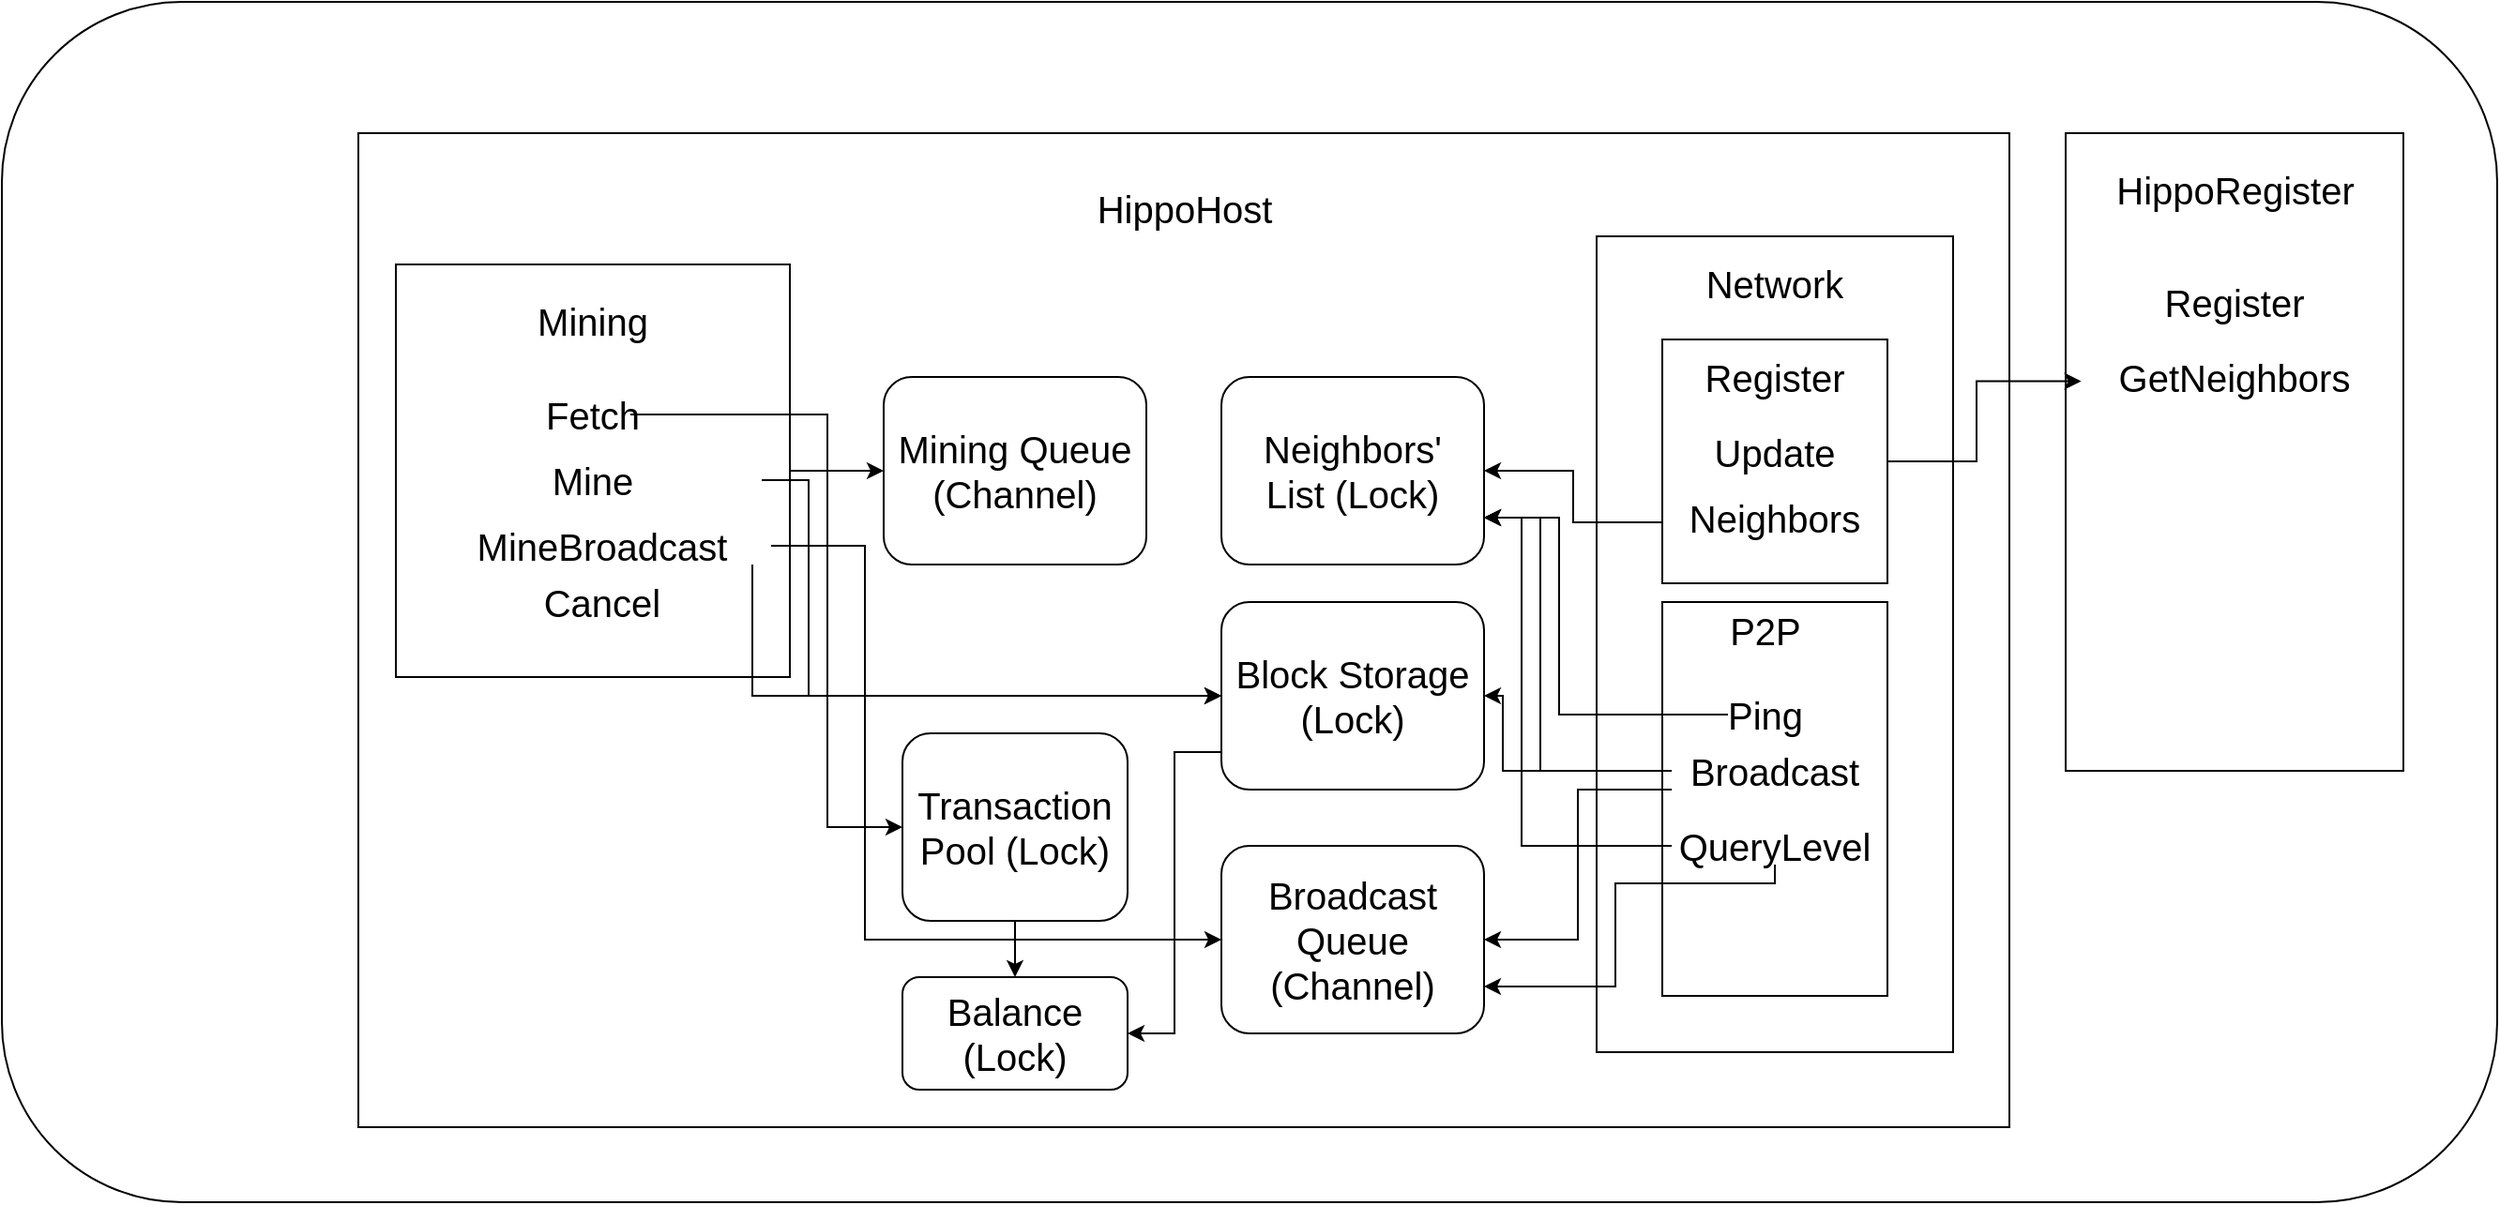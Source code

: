 <mxfile version="13.6.5">
    <diagram id="KKKDXG71EYT6HV6wGkBY" name="Page-1">
        <mxGraphModel dx="517" dy="392" grid="1" gridSize="10" guides="1" tooltips="1" connect="1" arrows="1" fold="1" page="1" pageScale="1" pageWidth="1400" pageHeight="850" math="0" shadow="0">
            <root>
                <mxCell id="0"/>
                <mxCell id="1" parent="0"/>
                <mxCell id="2" value="" style="rounded=1;whiteSpace=wrap;html=1;" vertex="1" parent="1">
                    <mxGeometry x="40" y="160" width="1330" height="640" as="geometry"/>
                </mxCell>
                <mxCell id="3" value="" style="rounded=0;whiteSpace=wrap;html=1;" vertex="1" parent="1">
                    <mxGeometry x="230" y="230" width="880" height="530" as="geometry"/>
                </mxCell>
                <mxCell id="4" value="" style="rounded=0;whiteSpace=wrap;html=1;" vertex="1" parent="1">
                    <mxGeometry x="1140" y="230" width="180" height="340" as="geometry"/>
                </mxCell>
                <mxCell id="5" value="HippoHost" style="text;html=1;align=center;verticalAlign=middle;resizable=0;points=[];autosize=1;fontSize=20;" vertex="1" parent="1">
                    <mxGeometry x="615" y="255" width="110" height="30" as="geometry"/>
                </mxCell>
                <mxCell id="6" value="HippoRegister" style="text;html=1;align=center;verticalAlign=middle;resizable=0;points=[];autosize=1;fontSize=20;" vertex="1" parent="1">
                    <mxGeometry x="1160" y="245" width="140" height="30" as="geometry"/>
                </mxCell>
                <mxCell id="7" value="Register&lt;br&gt;" style="text;html=1;strokeColor=none;fillColor=none;align=center;verticalAlign=middle;whiteSpace=wrap;rounded=0;fontSize=20;" vertex="1" parent="1">
                    <mxGeometry x="1210" y="310" width="40" height="20" as="geometry"/>
                </mxCell>
                <mxCell id="8" value="GetNeighbors&lt;br&gt;" style="text;html=1;strokeColor=none;fillColor=none;align=center;verticalAlign=middle;whiteSpace=wrap;rounded=0;fontSize=20;" vertex="1" parent="1">
                    <mxGeometry x="1210" y="350" width="40" height="20" as="geometry"/>
                </mxCell>
                <mxCell id="11" value="" style="rounded=0;whiteSpace=wrap;html=1;fontSize=20;" vertex="1" parent="1">
                    <mxGeometry x="890" y="285" width="190" height="435" as="geometry"/>
                </mxCell>
                <mxCell id="12" value="Network" style="text;html=1;strokeColor=none;fillColor=none;align=center;verticalAlign=middle;whiteSpace=wrap;rounded=0;fontSize=20;" vertex="1" parent="1">
                    <mxGeometry x="965" y="300" width="40" height="20" as="geometry"/>
                </mxCell>
                <mxCell id="19" style="edgeStyle=orthogonalEdgeStyle;rounded=0;orthogonalLoop=1;jettySize=auto;html=1;entryX=0.046;entryY=0.389;entryDx=0;entryDy=0;entryPerimeter=0;fontSize=20;" edge="1" parent="1" source="13" target="4">
                    <mxGeometry relative="1" as="geometry"/>
                </mxCell>
                <mxCell id="20" style="edgeStyle=orthogonalEdgeStyle;rounded=0;orthogonalLoop=1;jettySize=auto;html=1;exitX=0;exitY=0.75;exitDx=0;exitDy=0;entryX=1;entryY=0.5;entryDx=0;entryDy=0;fontSize=20;" edge="1" parent="1" source="13" target="18">
                    <mxGeometry relative="1" as="geometry"/>
                </mxCell>
                <mxCell id="13" value="" style="rounded=0;whiteSpace=wrap;html=1;fontSize=20;" vertex="1" parent="1">
                    <mxGeometry x="925" y="340" width="120" height="130" as="geometry"/>
                </mxCell>
                <mxCell id="14" value="Register" style="text;html=1;strokeColor=none;fillColor=none;align=center;verticalAlign=middle;whiteSpace=wrap;rounded=0;fontSize=20;" vertex="1" parent="1">
                    <mxGeometry x="965" y="350" width="40" height="20" as="geometry"/>
                </mxCell>
                <mxCell id="15" value="Update" style="text;html=1;strokeColor=none;fillColor=none;align=center;verticalAlign=middle;whiteSpace=wrap;rounded=0;fontSize=20;" vertex="1" parent="1">
                    <mxGeometry x="965" y="390" width="40" height="20" as="geometry"/>
                </mxCell>
                <mxCell id="16" value="Neighbors" style="text;html=1;strokeColor=none;fillColor=none;align=center;verticalAlign=middle;whiteSpace=wrap;rounded=0;fontSize=20;" vertex="1" parent="1">
                    <mxGeometry x="965" y="425" width="40" height="20" as="geometry"/>
                </mxCell>
                <mxCell id="18" value="Neighbors'&lt;br&gt;List (Lock)" style="rounded=1;whiteSpace=wrap;html=1;fontSize=20;" vertex="1" parent="1">
                    <mxGeometry x="690" y="360" width="140" height="100" as="geometry"/>
                </mxCell>
                <mxCell id="21" value="" style="rounded=0;whiteSpace=wrap;html=1;fontSize=20;" vertex="1" parent="1">
                    <mxGeometry x="925" y="480" width="120" height="210" as="geometry"/>
                </mxCell>
                <mxCell id="22" value="P2P&lt;br&gt;" style="text;html=1;strokeColor=none;fillColor=none;align=center;verticalAlign=middle;whiteSpace=wrap;rounded=0;fontSize=20;" vertex="1" parent="1">
                    <mxGeometry x="960" y="485" width="40" height="20" as="geometry"/>
                </mxCell>
                <mxCell id="27" style="edgeStyle=orthogonalEdgeStyle;rounded=0;orthogonalLoop=1;jettySize=auto;html=1;entryX=1;entryY=0.75;entryDx=0;entryDy=0;fontSize=20;" edge="1" parent="1" source="23" target="18">
                    <mxGeometry relative="1" as="geometry">
                        <Array as="points">
                            <mxPoint x="870" y="540"/>
                            <mxPoint x="870" y="435"/>
                        </Array>
                    </mxGeometry>
                </mxCell>
                <mxCell id="23" value="Ping" style="text;html=1;strokeColor=none;fillColor=none;align=center;verticalAlign=middle;whiteSpace=wrap;rounded=0;fontSize=20;" vertex="1" parent="1">
                    <mxGeometry x="960" y="530" width="40" height="20" as="geometry"/>
                </mxCell>
                <mxCell id="28" style="edgeStyle=orthogonalEdgeStyle;rounded=0;orthogonalLoop=1;jettySize=auto;html=1;entryX=1;entryY=0.75;entryDx=0;entryDy=0;fontSize=20;" edge="1" parent="1" source="24" target="18">
                    <mxGeometry relative="1" as="geometry">
                        <Array as="points">
                            <mxPoint x="860" y="570"/>
                            <mxPoint x="860" y="435"/>
                        </Array>
                    </mxGeometry>
                </mxCell>
                <mxCell id="34" style="edgeStyle=orthogonalEdgeStyle;rounded=0;orthogonalLoop=1;jettySize=auto;html=1;entryX=1;entryY=0.5;entryDx=0;entryDy=0;fontSize=20;" edge="1" parent="1" source="24" target="33">
                    <mxGeometry relative="1" as="geometry">
                        <Array as="points">
                            <mxPoint x="880" y="580"/>
                            <mxPoint x="880" y="660"/>
                        </Array>
                    </mxGeometry>
                </mxCell>
                <mxCell id="35" style="edgeStyle=orthogonalEdgeStyle;rounded=0;orthogonalLoop=1;jettySize=auto;html=1;entryX=1;entryY=0.5;entryDx=0;entryDy=0;fontSize=20;" edge="1" parent="1" source="24" target="32">
                    <mxGeometry relative="1" as="geometry">
                        <Array as="points">
                            <mxPoint x="840" y="570"/>
                            <mxPoint x="840" y="530"/>
                        </Array>
                    </mxGeometry>
                </mxCell>
                <mxCell id="24" value="Broadcast" style="text;html=1;strokeColor=none;fillColor=none;align=center;verticalAlign=middle;whiteSpace=wrap;rounded=0;fontSize=20;" vertex="1" parent="1">
                    <mxGeometry x="930" y="560" width="110" height="20" as="geometry"/>
                </mxCell>
                <mxCell id="30" style="edgeStyle=orthogonalEdgeStyle;rounded=0;orthogonalLoop=1;jettySize=auto;html=1;entryX=1;entryY=0.75;entryDx=0;entryDy=0;fontSize=20;" edge="1" parent="1" source="29" target="18">
                    <mxGeometry relative="1" as="geometry">
                        <Array as="points">
                            <mxPoint x="850" y="610"/>
                            <mxPoint x="850" y="435"/>
                        </Array>
                    </mxGeometry>
                </mxCell>
                <mxCell id="36" style="edgeStyle=orthogonalEdgeStyle;rounded=0;orthogonalLoop=1;jettySize=auto;html=1;entryX=1;entryY=0.75;entryDx=0;entryDy=0;fontSize=20;" edge="1" parent="1" source="29" target="33">
                    <mxGeometry relative="1" as="geometry">
                        <Array as="points">
                            <mxPoint x="985" y="630"/>
                            <mxPoint x="900" y="630"/>
                            <mxPoint x="900" y="685"/>
                        </Array>
                    </mxGeometry>
                </mxCell>
                <mxCell id="29" value="QueryLevel" style="text;html=1;strokeColor=none;fillColor=none;align=center;verticalAlign=middle;whiteSpace=wrap;rounded=0;fontSize=20;" vertex="1" parent="1">
                    <mxGeometry x="930" y="600" width="110" height="20" as="geometry"/>
                </mxCell>
                <mxCell id="59" style="edgeStyle=orthogonalEdgeStyle;rounded=0;orthogonalLoop=1;jettySize=auto;html=1;entryX=1;entryY=0.5;entryDx=0;entryDy=0;fontSize=20;" edge="1" parent="1" source="32" target="56">
                    <mxGeometry relative="1" as="geometry">
                        <Array as="points">
                            <mxPoint x="665" y="560"/>
                            <mxPoint x="665" y="710"/>
                        </Array>
                    </mxGeometry>
                </mxCell>
                <mxCell id="32" value="Block Storage&lt;br&gt;(Lock)" style="rounded=1;whiteSpace=wrap;html=1;fontSize=20;" vertex="1" parent="1">
                    <mxGeometry x="690" y="480" width="140" height="100" as="geometry"/>
                </mxCell>
                <mxCell id="33" value="Broadcast Queue (Channel)" style="rounded=1;whiteSpace=wrap;html=1;fontSize=20;" vertex="1" parent="1">
                    <mxGeometry x="690" y="610" width="140" height="100" as="geometry"/>
                </mxCell>
                <mxCell id="37" value="Mining Queue (Channel)" style="rounded=1;whiteSpace=wrap;html=1;fontSize=20;" vertex="1" parent="1">
                    <mxGeometry x="510" y="360" width="140" height="100" as="geometry"/>
                </mxCell>
                <mxCell id="41" style="edgeStyle=orthogonalEdgeStyle;rounded=0;orthogonalLoop=1;jettySize=auto;html=1;entryX=0;entryY=0.5;entryDx=0;entryDy=0;fontSize=20;" edge="1" parent="1" source="38" target="37">
                    <mxGeometry relative="1" as="geometry"/>
                </mxCell>
                <mxCell id="38" value="" style="rounded=0;whiteSpace=wrap;html=1;fontSize=20;" vertex="1" parent="1">
                    <mxGeometry x="250" y="300" width="210" height="220" as="geometry"/>
                </mxCell>
                <mxCell id="39" value="Mining" style="text;html=1;strokeColor=none;fillColor=none;align=center;verticalAlign=middle;whiteSpace=wrap;rounded=0;fontSize=20;" vertex="1" parent="1">
                    <mxGeometry x="335" y="320" width="40" height="20" as="geometry"/>
                </mxCell>
                <mxCell id="53" style="edgeStyle=orthogonalEdgeStyle;rounded=0;orthogonalLoop=1;jettySize=auto;html=1;entryX=0;entryY=0.5;entryDx=0;entryDy=0;fontSize=20;" edge="1" parent="1" source="40" target="51">
                    <mxGeometry relative="1" as="geometry">
                        <Array as="points">
                            <mxPoint x="480" y="380"/>
                            <mxPoint x="480" y="600"/>
                        </Array>
                    </mxGeometry>
                </mxCell>
                <mxCell id="40" value="Fetch" style="text;html=1;strokeColor=none;fillColor=none;align=center;verticalAlign=middle;whiteSpace=wrap;rounded=0;fontSize=20;" vertex="1" parent="1">
                    <mxGeometry x="335" y="370" width="40" height="20" as="geometry"/>
                </mxCell>
                <mxCell id="44" style="edgeStyle=orthogonalEdgeStyle;rounded=0;orthogonalLoop=1;jettySize=auto;html=1;entryX=0;entryY=0.5;entryDx=0;entryDy=0;fontSize=20;" edge="1" parent="1" source="42" target="33">
                    <mxGeometry relative="1" as="geometry">
                        <Array as="points">
                            <mxPoint x="500" y="450"/>
                            <mxPoint x="500" y="660"/>
                        </Array>
                    </mxGeometry>
                </mxCell>
                <mxCell id="45" style="edgeStyle=orthogonalEdgeStyle;rounded=0;orthogonalLoop=1;jettySize=auto;html=1;entryX=0;entryY=0.5;entryDx=0;entryDy=0;fontSize=20;" edge="1" parent="1" source="42" target="32">
                    <mxGeometry relative="1" as="geometry">
                        <Array as="points">
                            <mxPoint x="440" y="530"/>
                        </Array>
                    </mxGeometry>
                </mxCell>
                <mxCell id="42" value="MineBroadcast" style="text;html=1;strokeColor=none;fillColor=none;align=center;verticalAlign=middle;whiteSpace=wrap;rounded=0;fontSize=20;" vertex="1" parent="1">
                    <mxGeometry x="270" y="440" width="180" height="20" as="geometry"/>
                </mxCell>
                <mxCell id="46" style="edgeStyle=orthogonalEdgeStyle;rounded=0;orthogonalLoop=1;jettySize=auto;html=1;entryX=0;entryY=0.5;entryDx=0;entryDy=0;fontSize=20;" edge="1" parent="1" source="43" target="32">
                    <mxGeometry relative="1" as="geometry">
                        <Array as="points">
                            <mxPoint x="470" y="415"/>
                            <mxPoint x="470" y="530"/>
                        </Array>
                    </mxGeometry>
                </mxCell>
                <mxCell id="43" value="Mine" style="text;html=1;strokeColor=none;fillColor=none;align=center;verticalAlign=middle;whiteSpace=wrap;rounded=0;fontSize=20;" vertex="1" parent="1">
                    <mxGeometry x="265" y="405" width="180" height="20" as="geometry"/>
                </mxCell>
                <mxCell id="47" value="Cancel" style="text;html=1;strokeColor=none;fillColor=none;align=center;verticalAlign=middle;whiteSpace=wrap;rounded=0;fontSize=20;" vertex="1" parent="1">
                    <mxGeometry x="320" y="460" width="80" height="40" as="geometry"/>
                </mxCell>
                <mxCell id="60" style="edgeStyle=orthogonalEdgeStyle;rounded=0;orthogonalLoop=1;jettySize=auto;html=1;fontSize=20;" edge="1" parent="1" source="51" target="56">
                    <mxGeometry relative="1" as="geometry"/>
                </mxCell>
                <mxCell id="51" value="Transaction Pool (Lock)" style="rounded=1;whiteSpace=wrap;html=1;fontSize=20;" vertex="1" parent="1">
                    <mxGeometry x="520" y="550" width="120" height="100" as="geometry"/>
                </mxCell>
                <mxCell id="56" value="Balance (Lock)" style="rounded=1;whiteSpace=wrap;html=1;fontSize=20;" vertex="1" parent="1">
                    <mxGeometry x="520" y="680" width="120" height="60" as="geometry"/>
                </mxCell>
            </root>
        </mxGraphModel>
    </diagram>
</mxfile>